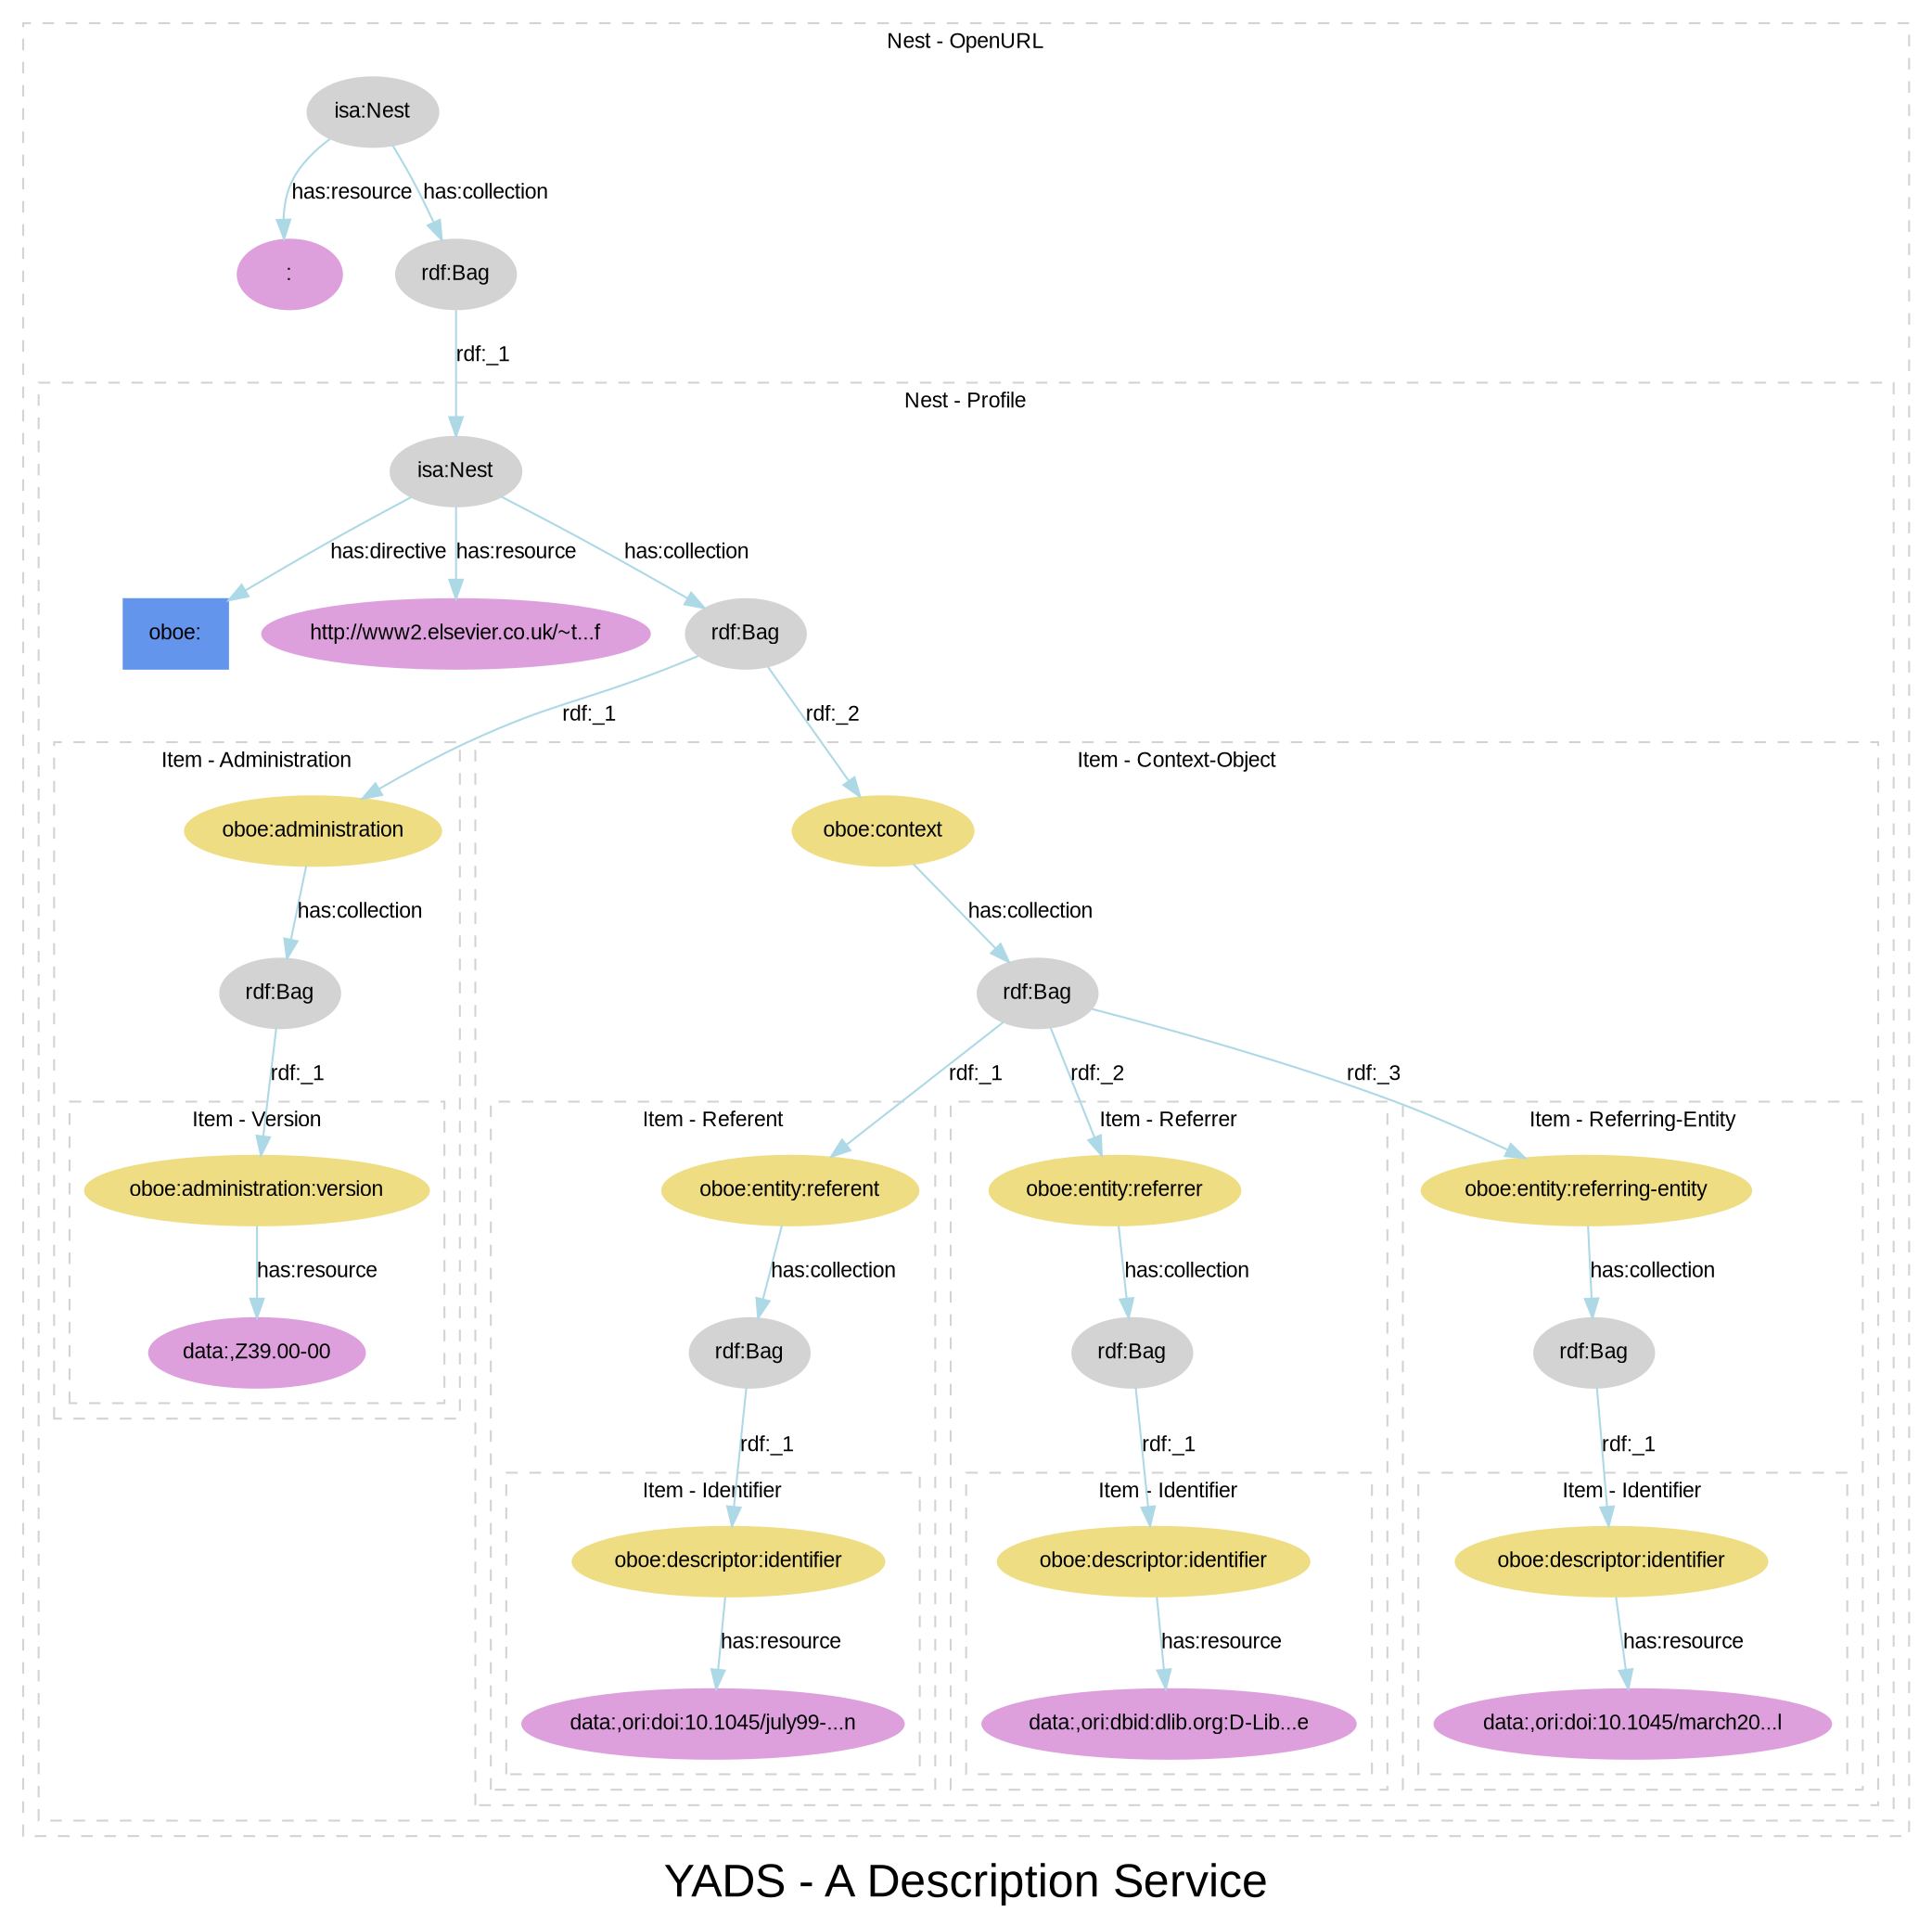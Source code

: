 
digraph yads { 

graph [
  fontname=arial, fontsize=24
  label="YADS - A Description Service"
];
node [
  fontname=arial, fontsize=11, fontcolor=black,
  style=filled, color=cornflowerblue,
];
edge [
  fontname=arial, fontsize=11, fontcolor=black,
  style=filled, color=lightblue,
];
rankdir=TB;

subgraph cluster_1 {

  style=dashed; color=lightgrey;
  fontname=arial; fontsize=11;
  fontcolor="black"; label="Nest - OpenURL";

  ":_1" [label="isa:Nest", color=lightgrey, URL="http://www2.elsevier.co.uk/~tony/1014/yads-schema-2002-04-03#Nest"];
  ":_1" -> ":" [label="has:resource", URL="http://www2.elsevier.co.uk/~tony/1014/yads-schema-2002-04-03#resource"];
  ":_1" -> ":_2" [label="has:collection", URL="http://www2.elsevier.co.uk/~tony/1014/yads-schema-2002-04-03#collection"];
  ":_2" [label="rdf:Bag", color=lightgrey];
  ":" [color=plum, URL=""];
  ":_2" [label="rdf:Bag", color=lightgrey, URL="http://www.w3.org/1999/02/22-rdf-syntax-ns#Bag"];
  ":_2" -> ":_3" [label="rdf:_1", URL="http://www.w3.org/1999/02/22-rdf-syntax-ns#_1"];
":_3" [label="isa:Nest"]

subgraph cluster_3 {

  style=dashed; color=lightgrey;
  fontname=arial; fontsize=11;
  fontcolor="black"; label="Nest - Profile";

  ":_3" [label="isa:Nest", color=lightgrey, URL="http://www2.elsevier.co.uk/~tony/1014/yads-schema-2002-04-03#Nest"];
  ":_3" -> "node_1" [label="has:directive", URL="http://www2.elsevier.co.uk/~tony/1014/yads-schema-2002-04-03#directive"];
  ":_3" -> "http://www2.elsevier.co.uk/~t...f" [label="has:resource", URL="http://www2.elsevier.co.uk/~tony/1014/yads-schema-2002-04-03#resource"];
  ":_3" -> ":_4" [label="has:collection", URL="http://www2.elsevier.co.uk/~tony/1014/yads-schema-2002-04-03#collection"];
  ":_4" [label="rdf:Bag", color=lightgrey];
  "node_1" [shape=box, label="oboe:"];
  "http://www2.elsevier.co.uk/~t...f" [color=plum, URL="http://www2.elsevier.co.uk/~tony/oboe/oboe.rdf"];
  ":_4" [label="rdf:Bag", color=lightgrey, URL="http://www.w3.org/1999/02/22-rdf-syntax-ns#Bag"];
  ":_4" -> ":_5" [label="rdf:_1", URL="http://www.w3.org/1999/02/22-rdf-syntax-ns#_1"];
":_5" [label="isa:Item"]
  ":_4" -> ":_8" [label="rdf:_2", URL="http://www.w3.org/1999/02/22-rdf-syntax-ns#_2"];
":_8" [label="isa:Item"]

subgraph cluster_5 {

  style=dashed; color=lightgrey;
  fontname=arial; fontsize=11;
  fontcolor="black"; label="Item - Administration";

  ":_5" [label="oboe:administration", color=lightgoldenrod];

  ":_5" -> ":_6" [label="has:collection", URL="http://www2.elsevier.co.uk/~tony/1014/yads-schema-2002-04-03#collection"];
  ":_6" [label="rdf:Bag", color=lightgrey];
  ":_6" [label="rdf:Bag", color=lightgrey, URL="http://www.w3.org/1999/02/22-rdf-syntax-ns#Bag"];
  ":_6" -> ":_7" [label="rdf:_1", URL="http://www.w3.org/1999/02/22-rdf-syntax-ns#_1"];
":_7" [label="isa:Item"]

subgraph cluster_7 {

  style=dashed; color=lightgrey;
  fontname=arial; fontsize=11;
  fontcolor="black"; label="Item - Version";

  ":_7" [label="oboe:administration:version", color=lightgoldenrod];

  ":_7" -> "data:,Z39.00-00" [label="has:resource", URL="http://www2.elsevier.co.uk/~tony/1014/yads-schema-2002-04-03#resource"];
  "data:,Z39.00-00" [color=plum, URL="data:,Z39.00-00"];
}

}

subgraph cluster_8 {

  style=dashed; color=lightgrey;
  fontname=arial; fontsize=11;
  fontcolor="black"; label="Item - Context-Object";

  ":_8" [label="oboe:context", color=lightgoldenrod];

  ":_8" -> ":_9" [label="has:collection", URL="http://www2.elsevier.co.uk/~tony/1014/yads-schema-2002-04-03#collection"];
  ":_9" [label="rdf:Bag", color=lightgrey];
  ":_9" [label="rdf:Bag", color=lightgrey, URL="http://www.w3.org/1999/02/22-rdf-syntax-ns#Bag"];
  ":_9" -> ":_10" [label="rdf:_1", URL="http://www.w3.org/1999/02/22-rdf-syntax-ns#_1"];
":_10" [label="isa:Item"]
  ":_9" -> ":_13" [label="rdf:_2", URL="http://www.w3.org/1999/02/22-rdf-syntax-ns#_2"];
":_13" [label="isa:Item"]
  ":_9" -> ":_16" [label="rdf:_3", URL="http://www.w3.org/1999/02/22-rdf-syntax-ns#_3"];
":_16" [label="isa:Item"]

subgraph cluster_10 {

  style=dashed; color=lightgrey;
  fontname=arial; fontsize=11;
  fontcolor="black"; label="Item - Referent";

  ":_10" [label="oboe:entity:referent", color=lightgoldenrod];

  ":_10" -> ":_11" [label="has:collection", URL="http://www2.elsevier.co.uk/~tony/1014/yads-schema-2002-04-03#collection"];
  ":_11" [label="rdf:Bag", color=lightgrey];
  ":_11" [label="rdf:Bag", color=lightgrey, URL="http://www.w3.org/1999/02/22-rdf-syntax-ns#Bag"];
  ":_11" -> ":_12" [label="rdf:_1", URL="http://www.w3.org/1999/02/22-rdf-syntax-ns#_1"];
":_12" [label="isa:Item"]

subgraph cluster_12 {

  style=dashed; color=lightgrey;
  fontname=arial; fontsize=11;
  fontcolor="black"; label="Item - Identifier";

  ":_12" [label="oboe:descriptor:identifier", color=lightgoldenrod];

  ":_12" -> "data:,ori:doi:10.1045/july99-...n" [label="has:resource", URL="http://www2.elsevier.co.uk/~tony/1014/yads-schema-2002-04-03#resource"];
  "data:,ori:doi:10.1045/july99-...n" [color=plum, URL="data:,ori:doi:10.1045/july99-caplan"];
}

}

subgraph cluster_13 {

  style=dashed; color=lightgrey;
  fontname=arial; fontsize=11;
  fontcolor="black"; label="Item - Referrer";

  ":_13" [label="oboe:entity:referrer", color=lightgoldenrod];

  ":_13" -> ":_14" [label="has:collection", URL="http://www2.elsevier.co.uk/~tony/1014/yads-schema-2002-04-03#collection"];
  ":_14" [label="rdf:Bag", color=lightgrey];
  ":_14" [label="rdf:Bag", color=lightgrey, URL="http://www.w3.org/1999/02/22-rdf-syntax-ns#Bag"];
  ":_14" -> ":_15" [label="rdf:_1", URL="http://www.w3.org/1999/02/22-rdf-syntax-ns#_1"];
":_15" [label="isa:Item"]

subgraph cluster_15 {

  style=dashed; color=lightgrey;
  fontname=arial; fontsize=11;
  fontcolor="black"; label="Item - Identifier";

  ":_15" [label="oboe:descriptor:identifier", color=lightgoldenrod];

  ":_15" -> "data:,ori:dbid:dlib.org:D-Lib...e" [label="has:resource", URL="http://www2.elsevier.co.uk/~tony/1014/yads-schema-2002-04-03#resource"];
  "data:,ori:dbid:dlib.org:D-Lib...e" [color=plum, URL="data:,ori:dbid:dlib.org:D-Lib%20Magazine"];
}

}

subgraph cluster_16 {

  style=dashed; color=lightgrey;
  fontname=arial; fontsize=11;
  fontcolor="black"; label="Item - Referring-Entity";

  ":_16" [label="oboe:entity:referring-entity", color=lightgoldenrod];

  ":_16" -> ":_17" [label="has:collection", URL="http://www2.elsevier.co.uk/~tony/1014/yads-schema-2002-04-03#collection"];
  ":_17" [label="rdf:Bag", color=lightgrey];
  ":_17" [label="rdf:Bag", color=lightgrey, URL="http://www.w3.org/1999/02/22-rdf-syntax-ns#Bag"];
  ":_17" -> ":_18" [label="rdf:_1", URL="http://www.w3.org/1999/02/22-rdf-syntax-ns#_1"];
":_18" [label="isa:Item"]

subgraph cluster_18 {

  style=dashed; color=lightgrey;
  fontname=arial; fontsize=11;
  fontcolor="black"; label="Item - Identifier";

  ":_18" [label="oboe:descriptor:identifier", color=lightgoldenrod];

  ":_18" -> "data:,ori:doi:10.1045/march20...l" [label="has:resource", URL="http://www2.elsevier.co.uk/~tony/1014/yads-schema-2002-04-03#resource"];
  "data:,ori:doi:10.1045/march20...l" [color=plum, URL="data:,ori:doi:10.1045/march2001-vandesompel"];
}

}

}

}

}

}
